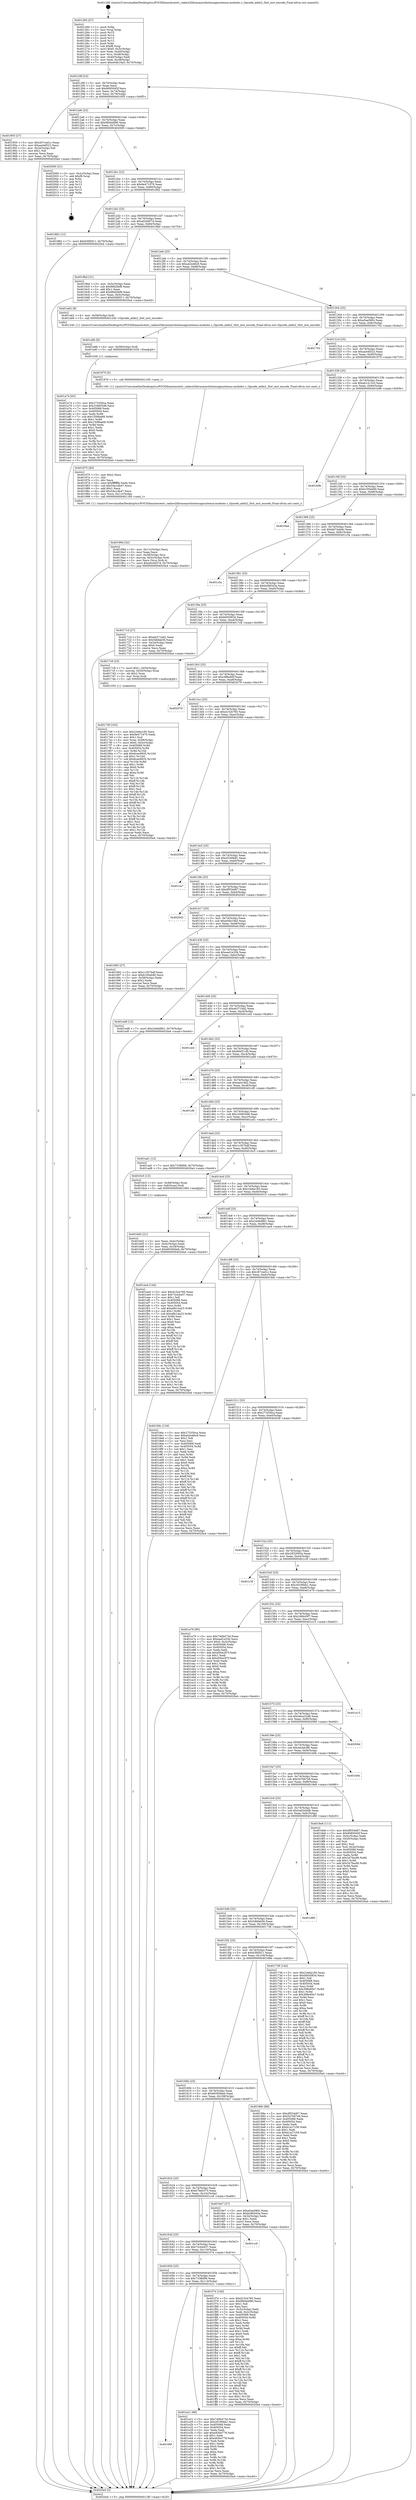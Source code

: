 digraph "0x401260" {
  label = "0x401260 (/mnt/c/Users/mathe/Desktop/tcc/POCII/binaries/extr_radare2librasmarchxtensagnuxtensa-modules.c_Opcode_addx2_Slot_inst_encode_Final-ollvm.out::main(0))"
  labelloc = "t"
  node[shape=record]

  Entry [label="",width=0.3,height=0.3,shape=circle,fillcolor=black,style=filled]
  "0x40128f" [label="{
     0x40128f [23]\l
     | [instrs]\l
     &nbsp;&nbsp;0x40128f \<+3\>: mov -0x70(%rbp),%eax\l
     &nbsp;&nbsp;0x401292 \<+2\>: mov %eax,%ecx\l
     &nbsp;&nbsp;0x401294 \<+6\>: sub $0x9085045f,%ecx\l
     &nbsp;&nbsp;0x40129a \<+3\>: mov %eax,-0x74(%rbp)\l
     &nbsp;&nbsp;0x40129d \<+3\>: mov %ecx,-0x78(%rbp)\l
     &nbsp;&nbsp;0x4012a0 \<+6\>: je 0000000000401955 \<main+0x6f5\>\l
  }"]
  "0x401955" [label="{
     0x401955 [27]\l
     | [instrs]\l
     &nbsp;&nbsp;0x401955 \<+5\>: mov $0x267ced1c,%eax\l
     &nbsp;&nbsp;0x40195a \<+5\>: mov $0xaa44f322,%ecx\l
     &nbsp;&nbsp;0x40195f \<+3\>: mov -0x2e(%rbp),%dl\l
     &nbsp;&nbsp;0x401962 \<+3\>: test $0x1,%dl\l
     &nbsp;&nbsp;0x401965 \<+3\>: cmovne %ecx,%eax\l
     &nbsp;&nbsp;0x401968 \<+3\>: mov %eax,-0x70(%rbp)\l
     &nbsp;&nbsp;0x40196b \<+5\>: jmp 00000000004020a4 \<main+0xe44\>\l
  }"]
  "0x4012a6" [label="{
     0x4012a6 [22]\l
     | [instrs]\l
     &nbsp;&nbsp;0x4012a6 \<+5\>: jmp 00000000004012ab \<main+0x4b\>\l
     &nbsp;&nbsp;0x4012ab \<+3\>: mov -0x74(%rbp),%eax\l
     &nbsp;&nbsp;0x4012ae \<+5\>: sub $0x99d4dd90,%eax\l
     &nbsp;&nbsp;0x4012b3 \<+3\>: mov %eax,-0x7c(%rbp)\l
     &nbsp;&nbsp;0x4012b6 \<+6\>: je 0000000000402000 \<main+0xda0\>\l
  }"]
  Exit [label="",width=0.3,height=0.3,shape=circle,fillcolor=black,style=filled,peripheries=2]
  "0x402000" [label="{
     0x402000 [21]\l
     | [instrs]\l
     &nbsp;&nbsp;0x402000 \<+3\>: mov -0x2c(%rbp),%eax\l
     &nbsp;&nbsp;0x402003 \<+7\>: add $0xf8,%rsp\l
     &nbsp;&nbsp;0x40200a \<+1\>: pop %rbx\l
     &nbsp;&nbsp;0x40200b \<+2\>: pop %r12\l
     &nbsp;&nbsp;0x40200d \<+2\>: pop %r13\l
     &nbsp;&nbsp;0x40200f \<+2\>: pop %r14\l
     &nbsp;&nbsp;0x402011 \<+2\>: pop %r15\l
     &nbsp;&nbsp;0x402013 \<+1\>: pop %rbp\l
     &nbsp;&nbsp;0x402014 \<+1\>: ret\l
  }"]
  "0x4012bc" [label="{
     0x4012bc [22]\l
     | [instrs]\l
     &nbsp;&nbsp;0x4012bc \<+5\>: jmp 00000000004012c1 \<main+0x61\>\l
     &nbsp;&nbsp;0x4012c1 \<+3\>: mov -0x74(%rbp),%eax\l
     &nbsp;&nbsp;0x4012c4 \<+5\>: sub $0x9e471970,%eax\l
     &nbsp;&nbsp;0x4012c9 \<+3\>: mov %eax,-0x80(%rbp)\l
     &nbsp;&nbsp;0x4012cc \<+6\>: je 0000000000401882 \<main+0x622\>\l
  }"]
  "0x40166f" [label="{
     0x40166f\l
  }", style=dashed]
  "0x401882" [label="{
     0x401882 [12]\l
     | [instrs]\l
     &nbsp;&nbsp;0x401882 \<+7\>: movl $0x63fd5f11,-0x70(%rbp)\l
     &nbsp;&nbsp;0x401889 \<+5\>: jmp 00000000004020a4 \<main+0xe44\>\l
  }"]
  "0x4012d2" [label="{
     0x4012d2 [25]\l
     | [instrs]\l
     &nbsp;&nbsp;0x4012d2 \<+5\>: jmp 00000000004012d7 \<main+0x77\>\l
     &nbsp;&nbsp;0x4012d7 \<+3\>: mov -0x74(%rbp),%eax\l
     &nbsp;&nbsp;0x4012da \<+5\>: sub $0xa0c0d57d,%eax\l
     &nbsp;&nbsp;0x4012df \<+6\>: mov %eax,-0x84(%rbp)\l
     &nbsp;&nbsp;0x4012e5 \<+6\>: je 00000000004019bd \<main+0x75d\>\l
  }"]
  "0x401e21" [label="{
     0x401e21 [88]\l
     | [instrs]\l
     &nbsp;&nbsp;0x401e21 \<+5\>: mov $0x740b473d,%eax\l
     &nbsp;&nbsp;0x401e26 \<+5\>: mov $0x29190bb1,%ecx\l
     &nbsp;&nbsp;0x401e2b \<+7\>: mov 0x405068,%edx\l
     &nbsp;&nbsp;0x401e32 \<+7\>: mov 0x405054,%esi\l
     &nbsp;&nbsp;0x401e39 \<+2\>: mov %edx,%edi\l
     &nbsp;&nbsp;0x401e3b \<+6\>: add $0xe83be778,%edi\l
     &nbsp;&nbsp;0x401e41 \<+3\>: sub $0x1,%edi\l
     &nbsp;&nbsp;0x401e44 \<+6\>: sub $0xe83be778,%edi\l
     &nbsp;&nbsp;0x401e4a \<+3\>: imul %edi,%edx\l
     &nbsp;&nbsp;0x401e4d \<+3\>: and $0x1,%edx\l
     &nbsp;&nbsp;0x401e50 \<+3\>: cmp $0x0,%edx\l
     &nbsp;&nbsp;0x401e53 \<+4\>: sete %r8b\l
     &nbsp;&nbsp;0x401e57 \<+3\>: cmp $0xa,%esi\l
     &nbsp;&nbsp;0x401e5a \<+4\>: setl %r9b\l
     &nbsp;&nbsp;0x401e5e \<+3\>: mov %r8b,%r10b\l
     &nbsp;&nbsp;0x401e61 \<+3\>: and %r9b,%r10b\l
     &nbsp;&nbsp;0x401e64 \<+3\>: xor %r9b,%r8b\l
     &nbsp;&nbsp;0x401e67 \<+3\>: or %r8b,%r10b\l
     &nbsp;&nbsp;0x401e6a \<+4\>: test $0x1,%r10b\l
     &nbsp;&nbsp;0x401e6e \<+3\>: cmovne %ecx,%eax\l
     &nbsp;&nbsp;0x401e71 \<+3\>: mov %eax,-0x70(%rbp)\l
     &nbsp;&nbsp;0x401e74 \<+5\>: jmp 00000000004020a4 \<main+0xe44\>\l
  }"]
  "0x4019bd" [label="{
     0x4019bd [31]\l
     | [instrs]\l
     &nbsp;&nbsp;0x4019bd \<+3\>: mov -0x5c(%rbp),%eax\l
     &nbsp;&nbsp;0x4019c0 \<+5\>: sub $0x88d2fef8,%eax\l
     &nbsp;&nbsp;0x4019c5 \<+3\>: add $0x1,%eax\l
     &nbsp;&nbsp;0x4019c8 \<+5\>: add $0x88d2fef8,%eax\l
     &nbsp;&nbsp;0x4019cd \<+3\>: mov %eax,-0x5c(%rbp)\l
     &nbsp;&nbsp;0x4019d0 \<+7\>: movl $0x63fd5f11,-0x70(%rbp)\l
     &nbsp;&nbsp;0x4019d7 \<+5\>: jmp 00000000004020a4 \<main+0xe44\>\l
  }"]
  "0x4012eb" [label="{
     0x4012eb [25]\l
     | [instrs]\l
     &nbsp;&nbsp;0x4012eb \<+5\>: jmp 00000000004012f0 \<main+0x90\>\l
     &nbsp;&nbsp;0x4012f0 \<+3\>: mov -0x74(%rbp),%eax\l
     &nbsp;&nbsp;0x4012f3 \<+5\>: sub $0xa42e46c8,%eax\l
     &nbsp;&nbsp;0x4012f8 \<+6\>: mov %eax,-0x88(%rbp)\l
     &nbsp;&nbsp;0x4012fe \<+6\>: je 0000000000401a62 \<main+0x802\>\l
  }"]
  "0x401656" [label="{
     0x401656 [25]\l
     | [instrs]\l
     &nbsp;&nbsp;0x401656 \<+5\>: jmp 000000000040165b \<main+0x3fb\>\l
     &nbsp;&nbsp;0x40165b \<+3\>: mov -0x74(%rbp),%eax\l
     &nbsp;&nbsp;0x40165e \<+5\>: sub $0x733fbf06,%eax\l
     &nbsp;&nbsp;0x401663 \<+6\>: mov %eax,-0x114(%rbp)\l
     &nbsp;&nbsp;0x401669 \<+6\>: je 0000000000401e21 \<main+0xbc1\>\l
  }"]
  "0x401a62" [label="{
     0x401a62 [9]\l
     | [instrs]\l
     &nbsp;&nbsp;0x401a62 \<+4\>: mov -0x58(%rbp),%rdi\l
     &nbsp;&nbsp;0x401a66 \<+5\>: call 0000000000401240 \<Opcode_addx2_Slot_inst_encode\>\l
     | [calls]\l
     &nbsp;&nbsp;0x401240 \{1\} (/mnt/c/Users/mathe/Desktop/tcc/POCII/binaries/extr_radare2librasmarchxtensagnuxtensa-modules.c_Opcode_addx2_Slot_inst_encode_Final-ollvm.out::Opcode_addx2_Slot_inst_encode)\l
  }"]
  "0x401304" [label="{
     0x401304 [25]\l
     | [instrs]\l
     &nbsp;&nbsp;0x401304 \<+5\>: jmp 0000000000401309 \<main+0xa9\>\l
     &nbsp;&nbsp;0x401309 \<+3\>: mov -0x74(%rbp),%eax\l
     &nbsp;&nbsp;0x40130c \<+5\>: sub $0xa5ae580c,%eax\l
     &nbsp;&nbsp;0x401311 \<+6\>: mov %eax,-0x8c(%rbp)\l
     &nbsp;&nbsp;0x401317 \<+6\>: je 0000000000401702 \<main+0x4a2\>\l
  }"]
  "0x401f74" [label="{
     0x401f74 [140]\l
     | [instrs]\l
     &nbsp;&nbsp;0x401f74 \<+5\>: mov $0xd15cb785,%eax\l
     &nbsp;&nbsp;0x401f79 \<+5\>: mov $0x99d4dd90,%ecx\l
     &nbsp;&nbsp;0x401f7e \<+2\>: mov $0x1,%dl\l
     &nbsp;&nbsp;0x401f80 \<+2\>: xor %esi,%esi\l
     &nbsp;&nbsp;0x401f82 \<+3\>: mov -0x3c(%rbp),%edi\l
     &nbsp;&nbsp;0x401f85 \<+3\>: mov %edi,-0x2c(%rbp)\l
     &nbsp;&nbsp;0x401f88 \<+7\>: mov 0x405068,%edi\l
     &nbsp;&nbsp;0x401f8f \<+8\>: mov 0x405054,%r8d\l
     &nbsp;&nbsp;0x401f97 \<+3\>: sub $0x1,%esi\l
     &nbsp;&nbsp;0x401f9a \<+3\>: mov %edi,%r9d\l
     &nbsp;&nbsp;0x401f9d \<+3\>: add %esi,%r9d\l
     &nbsp;&nbsp;0x401fa0 \<+4\>: imul %r9d,%edi\l
     &nbsp;&nbsp;0x401fa4 \<+3\>: and $0x1,%edi\l
     &nbsp;&nbsp;0x401fa7 \<+3\>: cmp $0x0,%edi\l
     &nbsp;&nbsp;0x401faa \<+4\>: sete %r10b\l
     &nbsp;&nbsp;0x401fae \<+4\>: cmp $0xa,%r8d\l
     &nbsp;&nbsp;0x401fb2 \<+4\>: setl %r11b\l
     &nbsp;&nbsp;0x401fb6 \<+3\>: mov %r10b,%bl\l
     &nbsp;&nbsp;0x401fb9 \<+3\>: xor $0xff,%bl\l
     &nbsp;&nbsp;0x401fbc \<+3\>: mov %r11b,%r14b\l
     &nbsp;&nbsp;0x401fbf \<+4\>: xor $0xff,%r14b\l
     &nbsp;&nbsp;0x401fc3 \<+3\>: xor $0x1,%dl\l
     &nbsp;&nbsp;0x401fc6 \<+3\>: mov %bl,%r15b\l
     &nbsp;&nbsp;0x401fc9 \<+4\>: and $0xff,%r15b\l
     &nbsp;&nbsp;0x401fcd \<+3\>: and %dl,%r10b\l
     &nbsp;&nbsp;0x401fd0 \<+3\>: mov %r14b,%r12b\l
     &nbsp;&nbsp;0x401fd3 \<+4\>: and $0xff,%r12b\l
     &nbsp;&nbsp;0x401fd7 \<+3\>: and %dl,%r11b\l
     &nbsp;&nbsp;0x401fda \<+3\>: or %r10b,%r15b\l
     &nbsp;&nbsp;0x401fdd \<+3\>: or %r11b,%r12b\l
     &nbsp;&nbsp;0x401fe0 \<+3\>: xor %r12b,%r15b\l
     &nbsp;&nbsp;0x401fe3 \<+3\>: or %r14b,%bl\l
     &nbsp;&nbsp;0x401fe6 \<+3\>: xor $0xff,%bl\l
     &nbsp;&nbsp;0x401fe9 \<+3\>: or $0x1,%dl\l
     &nbsp;&nbsp;0x401fec \<+2\>: and %dl,%bl\l
     &nbsp;&nbsp;0x401fee \<+3\>: or %bl,%r15b\l
     &nbsp;&nbsp;0x401ff1 \<+4\>: test $0x1,%r15b\l
     &nbsp;&nbsp;0x401ff5 \<+3\>: cmovne %ecx,%eax\l
     &nbsp;&nbsp;0x401ff8 \<+3\>: mov %eax,-0x70(%rbp)\l
     &nbsp;&nbsp;0x401ffb \<+5\>: jmp 00000000004020a4 \<main+0xe44\>\l
  }"]
  "0x401702" [label="{
     0x401702\l
  }", style=dashed]
  "0x40131d" [label="{
     0x40131d [25]\l
     | [instrs]\l
     &nbsp;&nbsp;0x40131d \<+5\>: jmp 0000000000401322 \<main+0xc2\>\l
     &nbsp;&nbsp;0x401322 \<+3\>: mov -0x74(%rbp),%eax\l
     &nbsp;&nbsp;0x401325 \<+5\>: sub $0xaa44f322,%eax\l
     &nbsp;&nbsp;0x40132a \<+6\>: mov %eax,-0x90(%rbp)\l
     &nbsp;&nbsp;0x401330 \<+6\>: je 0000000000401970 \<main+0x710\>\l
  }"]
  "0x40163d" [label="{
     0x40163d [25]\l
     | [instrs]\l
     &nbsp;&nbsp;0x40163d \<+5\>: jmp 0000000000401642 \<main+0x3e2\>\l
     &nbsp;&nbsp;0x401642 \<+3\>: mov -0x74(%rbp),%eax\l
     &nbsp;&nbsp;0x401645 \<+5\>: sub $0x72cb4437,%eax\l
     &nbsp;&nbsp;0x40164a \<+6\>: mov %eax,-0x110(%rbp)\l
     &nbsp;&nbsp;0x401650 \<+6\>: je 0000000000401f74 \<main+0xd14\>\l
  }"]
  "0x401970" [label="{
     0x401970 [5]\l
     | [instrs]\l
     &nbsp;&nbsp;0x401970 \<+5\>: call 0000000000401160 \<next_i\>\l
     | [calls]\l
     &nbsp;&nbsp;0x401160 \{1\} (/mnt/c/Users/mathe/Desktop/tcc/POCII/binaries/extr_radare2librasmarchxtensagnuxtensa-modules.c_Opcode_addx2_Slot_inst_encode_Final-ollvm.out::next_i)\l
  }"]
  "0x401336" [label="{
     0x401336 [25]\l
     | [instrs]\l
     &nbsp;&nbsp;0x401336 \<+5\>: jmp 000000000040133b \<main+0xdb\>\l
     &nbsp;&nbsp;0x40133b \<+3\>: mov -0x74(%rbp),%eax\l
     &nbsp;&nbsp;0x40133e \<+5\>: sub $0xab1413c0,%eax\l
     &nbsp;&nbsp;0x401343 \<+6\>: mov %eax,-0x94(%rbp)\l
     &nbsp;&nbsp;0x401349 \<+6\>: je 0000000000401b9b \<main+0x93b\>\l
  }"]
  "0x401cc6" [label="{
     0x401cc6\l
  }", style=dashed]
  "0x401b9b" [label="{
     0x401b9b\l
  }", style=dashed]
  "0x40134f" [label="{
     0x40134f [25]\l
     | [instrs]\l
     &nbsp;&nbsp;0x40134f \<+5\>: jmp 0000000000401354 \<main+0xf4\>\l
     &nbsp;&nbsp;0x401354 \<+3\>: mov -0x74(%rbp),%eax\l
     &nbsp;&nbsp;0x401357 \<+5\>: sub $0xb195eb90,%eax\l
     &nbsp;&nbsp;0x40135c \<+6\>: mov %eax,-0x98(%rbp)\l
     &nbsp;&nbsp;0x401362 \<+6\>: je 00000000004016ad \<main+0x44d\>\l
  }"]
  "0x401a74" [label="{
     0x401a74 [93]\l
     | [instrs]\l
     &nbsp;&nbsp;0x401a74 \<+5\>: mov $0x273350ca,%eax\l
     &nbsp;&nbsp;0x401a79 \<+5\>: mov $0x104835d6,%ecx\l
     &nbsp;&nbsp;0x401a7e \<+7\>: mov 0x405068,%edx\l
     &nbsp;&nbsp;0x401a85 \<+7\>: mov 0x405054,%esi\l
     &nbsp;&nbsp;0x401a8c \<+3\>: mov %edx,%r8d\l
     &nbsp;&nbsp;0x401a8f \<+7\>: sub $0x1508ba68,%r8d\l
     &nbsp;&nbsp;0x401a96 \<+4\>: sub $0x1,%r8d\l
     &nbsp;&nbsp;0x401a9a \<+7\>: add $0x1508ba68,%r8d\l
     &nbsp;&nbsp;0x401aa1 \<+4\>: imul %r8d,%edx\l
     &nbsp;&nbsp;0x401aa5 \<+3\>: and $0x1,%edx\l
     &nbsp;&nbsp;0x401aa8 \<+3\>: cmp $0x0,%edx\l
     &nbsp;&nbsp;0x401aab \<+4\>: sete %r9b\l
     &nbsp;&nbsp;0x401aaf \<+3\>: cmp $0xa,%esi\l
     &nbsp;&nbsp;0x401ab2 \<+4\>: setl %r10b\l
     &nbsp;&nbsp;0x401ab6 \<+3\>: mov %r9b,%r11b\l
     &nbsp;&nbsp;0x401ab9 \<+3\>: and %r10b,%r11b\l
     &nbsp;&nbsp;0x401abc \<+3\>: xor %r10b,%r9b\l
     &nbsp;&nbsp;0x401abf \<+3\>: or %r9b,%r11b\l
     &nbsp;&nbsp;0x401ac2 \<+4\>: test $0x1,%r11b\l
     &nbsp;&nbsp;0x401ac6 \<+3\>: cmovne %ecx,%eax\l
     &nbsp;&nbsp;0x401ac9 \<+3\>: mov %eax,-0x70(%rbp)\l
     &nbsp;&nbsp;0x401acc \<+5\>: jmp 00000000004020a4 \<main+0xe44\>\l
  }"]
  "0x4016ad" [label="{
     0x4016ad\l
  }", style=dashed]
  "0x401368" [label="{
     0x401368 [25]\l
     | [instrs]\l
     &nbsp;&nbsp;0x401368 \<+5\>: jmp 000000000040136d \<main+0x10d\>\l
     &nbsp;&nbsp;0x40136d \<+3\>: mov -0x74(%rbp),%eax\l
     &nbsp;&nbsp;0x401370 \<+5\>: sub $0xbb74ab8c,%eax\l
     &nbsp;&nbsp;0x401375 \<+6\>: mov %eax,-0x9c(%rbp)\l
     &nbsp;&nbsp;0x40137b \<+6\>: je 0000000000401c5a \<main+0x9fa\>\l
  }"]
  "0x401a6b" [label="{
     0x401a6b [9]\l
     | [instrs]\l
     &nbsp;&nbsp;0x401a6b \<+4\>: mov -0x58(%rbp),%rdi\l
     &nbsp;&nbsp;0x401a6f \<+5\>: call 0000000000401030 \<free@plt\>\l
     | [calls]\l
     &nbsp;&nbsp;0x401030 \{1\} (unknown)\l
  }"]
  "0x401c5a" [label="{
     0x401c5a\l
  }", style=dashed]
  "0x401381" [label="{
     0x401381 [25]\l
     | [instrs]\l
     &nbsp;&nbsp;0x401381 \<+5\>: jmp 0000000000401386 \<main+0x126\>\l
     &nbsp;&nbsp;0x401386 \<+3\>: mov -0x74(%rbp),%eax\l
     &nbsp;&nbsp;0x401389 \<+5\>: sub $0xbc883d3a,%eax\l
     &nbsp;&nbsp;0x40138e \<+6\>: mov %eax,-0xa0(%rbp)\l
     &nbsp;&nbsp;0x401394 \<+6\>: je 000000000040171d \<main+0x4bd\>\l
  }"]
  "0x40199d" [label="{
     0x40199d [32]\l
     | [instrs]\l
     &nbsp;&nbsp;0x40199d \<+6\>: mov -0x11c(%rbp),%ecx\l
     &nbsp;&nbsp;0x4019a3 \<+3\>: imul %eax,%ecx\l
     &nbsp;&nbsp;0x4019a6 \<+4\>: mov -0x58(%rbp),%rsi\l
     &nbsp;&nbsp;0x4019aa \<+4\>: movslq -0x5c(%rbp),%rdi\l
     &nbsp;&nbsp;0x4019ae \<+3\>: mov %ecx,(%rsi,%rdi,4)\l
     &nbsp;&nbsp;0x4019b1 \<+7\>: movl $0xa0c0d57d,-0x70(%rbp)\l
     &nbsp;&nbsp;0x4019b8 \<+5\>: jmp 00000000004020a4 \<main+0xe44\>\l
  }"]
  "0x40171d" [label="{
     0x40171d [27]\l
     | [instrs]\l
     &nbsp;&nbsp;0x40171d \<+5\>: mov $0xeb371bd2,%eax\l
     &nbsp;&nbsp;0x401722 \<+5\>: mov $0x5dbfab56,%ecx\l
     &nbsp;&nbsp;0x401727 \<+3\>: mov -0x34(%rbp),%edx\l
     &nbsp;&nbsp;0x40172a \<+3\>: cmp $0x0,%edx\l
     &nbsp;&nbsp;0x40172d \<+3\>: cmove %ecx,%eax\l
     &nbsp;&nbsp;0x401730 \<+3\>: mov %eax,-0x70(%rbp)\l
     &nbsp;&nbsp;0x401733 \<+5\>: jmp 00000000004020a4 \<main+0xe44\>\l
  }"]
  "0x40139a" [label="{
     0x40139a [25]\l
     | [instrs]\l
     &nbsp;&nbsp;0x40139a \<+5\>: jmp 000000000040139f \<main+0x13f\>\l
     &nbsp;&nbsp;0x40139f \<+3\>: mov -0x74(%rbp),%eax\l
     &nbsp;&nbsp;0x4013a2 \<+5\>: sub $0xbf450834,%eax\l
     &nbsp;&nbsp;0x4013a7 \<+6\>: mov %eax,-0xa4(%rbp)\l
     &nbsp;&nbsp;0x4013ad \<+6\>: je 00000000004017c8 \<main+0x568\>\l
  }"]
  "0x401975" [label="{
     0x401975 [40]\l
     | [instrs]\l
     &nbsp;&nbsp;0x401975 \<+5\>: mov $0x2,%ecx\l
     &nbsp;&nbsp;0x40197a \<+1\>: cltd\l
     &nbsp;&nbsp;0x40197b \<+2\>: idiv %ecx\l
     &nbsp;&nbsp;0x40197d \<+6\>: imul $0xfffffffe,%edx,%ecx\l
     &nbsp;&nbsp;0x401983 \<+6\>: sub $0x54a1db47,%ecx\l
     &nbsp;&nbsp;0x401989 \<+3\>: add $0x1,%ecx\l
     &nbsp;&nbsp;0x40198c \<+6\>: add $0x54a1db47,%ecx\l
     &nbsp;&nbsp;0x401992 \<+6\>: mov %ecx,-0x11c(%rbp)\l
     &nbsp;&nbsp;0x401998 \<+5\>: call 0000000000401160 \<next_i\>\l
     | [calls]\l
     &nbsp;&nbsp;0x401160 \{1\} (/mnt/c/Users/mathe/Desktop/tcc/POCII/binaries/extr_radare2librasmarchxtensagnuxtensa-modules.c_Opcode_addx2_Slot_inst_encode_Final-ollvm.out::next_i)\l
  }"]
  "0x4017c8" [label="{
     0x4017c8 [23]\l
     | [instrs]\l
     &nbsp;&nbsp;0x4017c8 \<+7\>: movl $0x1,-0x50(%rbp)\l
     &nbsp;&nbsp;0x4017cf \<+4\>: movslq -0x50(%rbp),%rax\l
     &nbsp;&nbsp;0x4017d3 \<+4\>: shl $0x2,%rax\l
     &nbsp;&nbsp;0x4017d7 \<+3\>: mov %rax,%rdi\l
     &nbsp;&nbsp;0x4017da \<+5\>: call 0000000000401050 \<malloc@plt\>\l
     | [calls]\l
     &nbsp;&nbsp;0x401050 \{1\} (unknown)\l
  }"]
  "0x4013b3" [label="{
     0x4013b3 [25]\l
     | [instrs]\l
     &nbsp;&nbsp;0x4013b3 \<+5\>: jmp 00000000004013b8 \<main+0x158\>\l
     &nbsp;&nbsp;0x4013b8 \<+3\>: mov -0x74(%rbp),%eax\l
     &nbsp;&nbsp;0x4013bb \<+5\>: sub $0xc8fbe60f,%eax\l
     &nbsp;&nbsp;0x4013c0 \<+6\>: mov %eax,-0xa8(%rbp)\l
     &nbsp;&nbsp;0x4013c6 \<+6\>: je 0000000000402079 \<main+0xe19\>\l
  }"]
  "0x4017df" [label="{
     0x4017df [163]\l
     | [instrs]\l
     &nbsp;&nbsp;0x4017df \<+5\>: mov $0x23e6a185,%ecx\l
     &nbsp;&nbsp;0x4017e4 \<+5\>: mov $0x9e471970,%edx\l
     &nbsp;&nbsp;0x4017e9 \<+3\>: mov $0x1,%sil\l
     &nbsp;&nbsp;0x4017ec \<+4\>: mov %rax,-0x58(%rbp)\l
     &nbsp;&nbsp;0x4017f0 \<+7\>: movl $0x0,-0x5c(%rbp)\l
     &nbsp;&nbsp;0x4017f7 \<+8\>: mov 0x405068,%r8d\l
     &nbsp;&nbsp;0x4017ff \<+8\>: mov 0x405054,%r9d\l
     &nbsp;&nbsp;0x401807 \<+3\>: mov %r8d,%r10d\l
     &nbsp;&nbsp;0x40180a \<+7\>: add $0x6cee9935,%r10d\l
     &nbsp;&nbsp;0x401811 \<+4\>: sub $0x1,%r10d\l
     &nbsp;&nbsp;0x401815 \<+7\>: sub $0x6cee9935,%r10d\l
     &nbsp;&nbsp;0x40181c \<+4\>: imul %r10d,%r8d\l
     &nbsp;&nbsp;0x401820 \<+4\>: and $0x1,%r8d\l
     &nbsp;&nbsp;0x401824 \<+4\>: cmp $0x0,%r8d\l
     &nbsp;&nbsp;0x401828 \<+4\>: sete %r11b\l
     &nbsp;&nbsp;0x40182c \<+4\>: cmp $0xa,%r9d\l
     &nbsp;&nbsp;0x401830 \<+3\>: setl %bl\l
     &nbsp;&nbsp;0x401833 \<+3\>: mov %r11b,%r14b\l
     &nbsp;&nbsp;0x401836 \<+4\>: xor $0xff,%r14b\l
     &nbsp;&nbsp;0x40183a \<+3\>: mov %bl,%r15b\l
     &nbsp;&nbsp;0x40183d \<+4\>: xor $0xff,%r15b\l
     &nbsp;&nbsp;0x401841 \<+4\>: xor $0x1,%sil\l
     &nbsp;&nbsp;0x401845 \<+3\>: mov %r14b,%r12b\l
     &nbsp;&nbsp;0x401848 \<+4\>: and $0xff,%r12b\l
     &nbsp;&nbsp;0x40184c \<+3\>: and %sil,%r11b\l
     &nbsp;&nbsp;0x40184f \<+3\>: mov %r15b,%r13b\l
     &nbsp;&nbsp;0x401852 \<+4\>: and $0xff,%r13b\l
     &nbsp;&nbsp;0x401856 \<+3\>: and %sil,%bl\l
     &nbsp;&nbsp;0x401859 \<+3\>: or %r11b,%r12b\l
     &nbsp;&nbsp;0x40185c \<+3\>: or %bl,%r13b\l
     &nbsp;&nbsp;0x40185f \<+3\>: xor %r13b,%r12b\l
     &nbsp;&nbsp;0x401862 \<+3\>: or %r15b,%r14b\l
     &nbsp;&nbsp;0x401865 \<+4\>: xor $0xff,%r14b\l
     &nbsp;&nbsp;0x401869 \<+4\>: or $0x1,%sil\l
     &nbsp;&nbsp;0x40186d \<+3\>: and %sil,%r14b\l
     &nbsp;&nbsp;0x401870 \<+3\>: or %r14b,%r12b\l
     &nbsp;&nbsp;0x401873 \<+4\>: test $0x1,%r12b\l
     &nbsp;&nbsp;0x401877 \<+3\>: cmovne %edx,%ecx\l
     &nbsp;&nbsp;0x40187a \<+3\>: mov %ecx,-0x70(%rbp)\l
     &nbsp;&nbsp;0x40187d \<+5\>: jmp 00000000004020a4 \<main+0xe44\>\l
  }"]
  "0x402079" [label="{
     0x402079\l
  }", style=dashed]
  "0x4013cc" [label="{
     0x4013cc [25]\l
     | [instrs]\l
     &nbsp;&nbsp;0x4013cc \<+5\>: jmp 00000000004013d1 \<main+0x171\>\l
     &nbsp;&nbsp;0x4013d1 \<+3\>: mov -0x74(%rbp),%eax\l
     &nbsp;&nbsp;0x4013d4 \<+5\>: sub $0xd15cb785,%eax\l
     &nbsp;&nbsp;0x4013d9 \<+6\>: mov %eax,-0xac(%rbp)\l
     &nbsp;&nbsp;0x4013df \<+6\>: je 000000000040209d \<main+0xe3d\>\l
  }"]
  "0x401624" [label="{
     0x401624 [25]\l
     | [instrs]\l
     &nbsp;&nbsp;0x401624 \<+5\>: jmp 0000000000401629 \<main+0x3c9\>\l
     &nbsp;&nbsp;0x401629 \<+3\>: mov -0x74(%rbp),%eax\l
     &nbsp;&nbsp;0x40162c \<+5\>: sub $0x67be0375,%eax\l
     &nbsp;&nbsp;0x401631 \<+6\>: mov %eax,-0x10c(%rbp)\l
     &nbsp;&nbsp;0x401637 \<+6\>: je 0000000000401cc6 \<main+0xa66\>\l
  }"]
  "0x40209d" [label="{
     0x40209d\l
  }", style=dashed]
  "0x4013e5" [label="{
     0x4013e5 [25]\l
     | [instrs]\l
     &nbsp;&nbsp;0x4013e5 \<+5\>: jmp 00000000004013ea \<main+0x18a\>\l
     &nbsp;&nbsp;0x4013ea \<+3\>: mov -0x74(%rbp),%eax\l
     &nbsp;&nbsp;0x4013ed \<+5\>: sub $0xd3268df1,%eax\l
     &nbsp;&nbsp;0x4013f2 \<+6\>: mov %eax,-0xb0(%rbp)\l
     &nbsp;&nbsp;0x4013f8 \<+6\>: je 0000000000401ca7 \<main+0xa47\>\l
  }"]
  "0x4016e7" [label="{
     0x4016e7 [27]\l
     | [instrs]\l
     &nbsp;&nbsp;0x4016e7 \<+5\>: mov $0xa5ae580c,%eax\l
     &nbsp;&nbsp;0x4016ec \<+5\>: mov $0xbc883d3a,%ecx\l
     &nbsp;&nbsp;0x4016f1 \<+3\>: mov -0x34(%rbp),%edx\l
     &nbsp;&nbsp;0x4016f4 \<+3\>: cmp $0x1,%edx\l
     &nbsp;&nbsp;0x4016f7 \<+3\>: cmovl %ecx,%eax\l
     &nbsp;&nbsp;0x4016fa \<+3\>: mov %eax,-0x70(%rbp)\l
     &nbsp;&nbsp;0x4016fd \<+5\>: jmp 00000000004020a4 \<main+0xe44\>\l
  }"]
  "0x401ca7" [label="{
     0x401ca7\l
  }", style=dashed]
  "0x4013fe" [label="{
     0x4013fe [25]\l
     | [instrs]\l
     &nbsp;&nbsp;0x4013fe \<+5\>: jmp 0000000000401403 \<main+0x1a3\>\l
     &nbsp;&nbsp;0x401403 \<+3\>: mov -0x74(%rbp),%eax\l
     &nbsp;&nbsp;0x401406 \<+5\>: sub $0xdf554d67,%eax\l
     &nbsp;&nbsp;0x40140b \<+6\>: mov %eax,-0xb4(%rbp)\l
     &nbsp;&nbsp;0x401411 \<+6\>: je 0000000000402043 \<main+0xde3\>\l
  }"]
  "0x40160b" [label="{
     0x40160b [25]\l
     | [instrs]\l
     &nbsp;&nbsp;0x40160b \<+5\>: jmp 0000000000401610 \<main+0x3b0\>\l
     &nbsp;&nbsp;0x401610 \<+3\>: mov -0x74(%rbp),%eax\l
     &nbsp;&nbsp;0x401613 \<+5\>: sub $0x66394beb,%eax\l
     &nbsp;&nbsp;0x401618 \<+6\>: mov %eax,-0x108(%rbp)\l
     &nbsp;&nbsp;0x40161e \<+6\>: je 00000000004016e7 \<main+0x487\>\l
  }"]
  "0x402043" [label="{
     0x402043\l
  }", style=dashed]
  "0x401417" [label="{
     0x401417 [25]\l
     | [instrs]\l
     &nbsp;&nbsp;0x401417 \<+5\>: jmp 000000000040141c \<main+0x1bc\>\l
     &nbsp;&nbsp;0x40141c \<+3\>: mov -0x74(%rbp),%eax\l
     &nbsp;&nbsp;0x40141f \<+5\>: sub $0xe04b19a5,%eax\l
     &nbsp;&nbsp;0x401424 \<+6\>: mov %eax,-0xb8(%rbp)\l
     &nbsp;&nbsp;0x40142a \<+6\>: je 0000000000401692 \<main+0x432\>\l
  }"]
  "0x40188e" [label="{
     0x40188e [88]\l
     | [instrs]\l
     &nbsp;&nbsp;0x40188e \<+5\>: mov $0xdf554d67,%eax\l
     &nbsp;&nbsp;0x401893 \<+5\>: mov $0x547667e8,%ecx\l
     &nbsp;&nbsp;0x401898 \<+7\>: mov 0x405068,%edx\l
     &nbsp;&nbsp;0x40189f \<+7\>: mov 0x405054,%esi\l
     &nbsp;&nbsp;0x4018a6 \<+2\>: mov %edx,%edi\l
     &nbsp;&nbsp;0x4018a8 \<+6\>: add $0xb1a27c56,%edi\l
     &nbsp;&nbsp;0x4018ae \<+3\>: sub $0x1,%edi\l
     &nbsp;&nbsp;0x4018b1 \<+6\>: sub $0xb1a27c56,%edi\l
     &nbsp;&nbsp;0x4018b7 \<+3\>: imul %edi,%edx\l
     &nbsp;&nbsp;0x4018ba \<+3\>: and $0x1,%edx\l
     &nbsp;&nbsp;0x4018bd \<+3\>: cmp $0x0,%edx\l
     &nbsp;&nbsp;0x4018c0 \<+4\>: sete %r8b\l
     &nbsp;&nbsp;0x4018c4 \<+3\>: cmp $0xa,%esi\l
     &nbsp;&nbsp;0x4018c7 \<+4\>: setl %r9b\l
     &nbsp;&nbsp;0x4018cb \<+3\>: mov %r8b,%r10b\l
     &nbsp;&nbsp;0x4018ce \<+3\>: and %r9b,%r10b\l
     &nbsp;&nbsp;0x4018d1 \<+3\>: xor %r9b,%r8b\l
     &nbsp;&nbsp;0x4018d4 \<+3\>: or %r8b,%r10b\l
     &nbsp;&nbsp;0x4018d7 \<+4\>: test $0x1,%r10b\l
     &nbsp;&nbsp;0x4018db \<+3\>: cmovne %ecx,%eax\l
     &nbsp;&nbsp;0x4018de \<+3\>: mov %eax,-0x70(%rbp)\l
     &nbsp;&nbsp;0x4018e1 \<+5\>: jmp 00000000004020a4 \<main+0xe44\>\l
  }"]
  "0x401692" [label="{
     0x401692 [27]\l
     | [instrs]\l
     &nbsp;&nbsp;0x401692 \<+5\>: mov $0x1c307bdf,%eax\l
     &nbsp;&nbsp;0x401697 \<+5\>: mov $0xb195eb90,%ecx\l
     &nbsp;&nbsp;0x40169c \<+3\>: mov -0x38(%rbp),%edx\l
     &nbsp;&nbsp;0x40169f \<+3\>: cmp $0x2,%edx\l
     &nbsp;&nbsp;0x4016a2 \<+3\>: cmovne %ecx,%eax\l
     &nbsp;&nbsp;0x4016a5 \<+3\>: mov %eax,-0x70(%rbp)\l
     &nbsp;&nbsp;0x4016a8 \<+5\>: jmp 00000000004020a4 \<main+0xe44\>\l
  }"]
  "0x401430" [label="{
     0x401430 [25]\l
     | [instrs]\l
     &nbsp;&nbsp;0x401430 \<+5\>: jmp 0000000000401435 \<main+0x1d5\>\l
     &nbsp;&nbsp;0x401435 \<+3\>: mov -0x74(%rbp),%eax\l
     &nbsp;&nbsp;0x401438 \<+5\>: sub $0xead1e32b,%eax\l
     &nbsp;&nbsp;0x40143d \<+6\>: mov %eax,-0xbc(%rbp)\l
     &nbsp;&nbsp;0x401443 \<+6\>: je 0000000000401ed8 \<main+0xc78\>\l
  }"]
  "0x4020a4" [label="{
     0x4020a4 [5]\l
     | [instrs]\l
     &nbsp;&nbsp;0x4020a4 \<+5\>: jmp 000000000040128f \<main+0x2f\>\l
  }"]
  "0x401260" [label="{
     0x401260 [47]\l
     | [instrs]\l
     &nbsp;&nbsp;0x401260 \<+1\>: push %rbp\l
     &nbsp;&nbsp;0x401261 \<+3\>: mov %rsp,%rbp\l
     &nbsp;&nbsp;0x401264 \<+2\>: push %r15\l
     &nbsp;&nbsp;0x401266 \<+2\>: push %r14\l
     &nbsp;&nbsp;0x401268 \<+2\>: push %r13\l
     &nbsp;&nbsp;0x40126a \<+2\>: push %r12\l
     &nbsp;&nbsp;0x40126c \<+1\>: push %rbx\l
     &nbsp;&nbsp;0x40126d \<+7\>: sub $0xf8,%rsp\l
     &nbsp;&nbsp;0x401274 \<+7\>: movl $0x0,-0x3c(%rbp)\l
     &nbsp;&nbsp;0x40127b \<+3\>: mov %edi,-0x40(%rbp)\l
     &nbsp;&nbsp;0x40127e \<+4\>: mov %rsi,-0x48(%rbp)\l
     &nbsp;&nbsp;0x401282 \<+3\>: mov -0x40(%rbp),%edi\l
     &nbsp;&nbsp;0x401285 \<+3\>: mov %edi,-0x38(%rbp)\l
     &nbsp;&nbsp;0x401288 \<+7\>: movl $0xe04b19a5,-0x70(%rbp)\l
  }"]
  "0x4015f2" [label="{
     0x4015f2 [25]\l
     | [instrs]\l
     &nbsp;&nbsp;0x4015f2 \<+5\>: jmp 00000000004015f7 \<main+0x397\>\l
     &nbsp;&nbsp;0x4015f7 \<+3\>: mov -0x74(%rbp),%eax\l
     &nbsp;&nbsp;0x4015fa \<+5\>: sub $0x63fd5f11,%eax\l
     &nbsp;&nbsp;0x4015ff \<+6\>: mov %eax,-0x104(%rbp)\l
     &nbsp;&nbsp;0x401605 \<+6\>: je 000000000040188e \<main+0x62e\>\l
  }"]
  "0x401ed8" [label="{
     0x401ed8 [12]\l
     | [instrs]\l
     &nbsp;&nbsp;0x401ed8 \<+7\>: movl $0x2446d961,-0x70(%rbp)\l
     &nbsp;&nbsp;0x401edf \<+5\>: jmp 00000000004020a4 \<main+0xe44\>\l
  }"]
  "0x401449" [label="{
     0x401449 [25]\l
     | [instrs]\l
     &nbsp;&nbsp;0x401449 \<+5\>: jmp 000000000040144e \<main+0x1ee\>\l
     &nbsp;&nbsp;0x40144e \<+3\>: mov -0x74(%rbp),%eax\l
     &nbsp;&nbsp;0x401451 \<+5\>: sub $0xeb371bd2,%eax\l
     &nbsp;&nbsp;0x401456 \<+6\>: mov %eax,-0xc0(%rbp)\l
     &nbsp;&nbsp;0x40145c \<+6\>: je 0000000000401ce4 \<main+0xa84\>\l
  }"]
  "0x401738" [label="{
     0x401738 [144]\l
     | [instrs]\l
     &nbsp;&nbsp;0x401738 \<+5\>: mov $0x23e6a185,%eax\l
     &nbsp;&nbsp;0x40173d \<+5\>: mov $0xbf450834,%ecx\l
     &nbsp;&nbsp;0x401742 \<+2\>: mov $0x1,%dl\l
     &nbsp;&nbsp;0x401744 \<+7\>: mov 0x405068,%esi\l
     &nbsp;&nbsp;0x40174b \<+7\>: mov 0x405054,%edi\l
     &nbsp;&nbsp;0x401752 \<+3\>: mov %esi,%r8d\l
     &nbsp;&nbsp;0x401755 \<+7\>: add $0x398e95e7,%r8d\l
     &nbsp;&nbsp;0x40175c \<+4\>: sub $0x1,%r8d\l
     &nbsp;&nbsp;0x401760 \<+7\>: sub $0x398e95e7,%r8d\l
     &nbsp;&nbsp;0x401767 \<+4\>: imul %r8d,%esi\l
     &nbsp;&nbsp;0x40176b \<+3\>: and $0x1,%esi\l
     &nbsp;&nbsp;0x40176e \<+3\>: cmp $0x0,%esi\l
     &nbsp;&nbsp;0x401771 \<+4\>: sete %r9b\l
     &nbsp;&nbsp;0x401775 \<+3\>: cmp $0xa,%edi\l
     &nbsp;&nbsp;0x401778 \<+4\>: setl %r10b\l
     &nbsp;&nbsp;0x40177c \<+3\>: mov %r9b,%r11b\l
     &nbsp;&nbsp;0x40177f \<+4\>: xor $0xff,%r11b\l
     &nbsp;&nbsp;0x401783 \<+3\>: mov %r10b,%bl\l
     &nbsp;&nbsp;0x401786 \<+3\>: xor $0xff,%bl\l
     &nbsp;&nbsp;0x401789 \<+3\>: xor $0x1,%dl\l
     &nbsp;&nbsp;0x40178c \<+3\>: mov %r11b,%r14b\l
     &nbsp;&nbsp;0x40178f \<+4\>: and $0xff,%r14b\l
     &nbsp;&nbsp;0x401793 \<+3\>: and %dl,%r9b\l
     &nbsp;&nbsp;0x401796 \<+3\>: mov %bl,%r15b\l
     &nbsp;&nbsp;0x401799 \<+4\>: and $0xff,%r15b\l
     &nbsp;&nbsp;0x40179d \<+3\>: and %dl,%r10b\l
     &nbsp;&nbsp;0x4017a0 \<+3\>: or %r9b,%r14b\l
     &nbsp;&nbsp;0x4017a3 \<+3\>: or %r10b,%r15b\l
     &nbsp;&nbsp;0x4017a6 \<+3\>: xor %r15b,%r14b\l
     &nbsp;&nbsp;0x4017a9 \<+3\>: or %bl,%r11b\l
     &nbsp;&nbsp;0x4017ac \<+4\>: xor $0xff,%r11b\l
     &nbsp;&nbsp;0x4017b0 \<+3\>: or $0x1,%dl\l
     &nbsp;&nbsp;0x4017b3 \<+3\>: and %dl,%r11b\l
     &nbsp;&nbsp;0x4017b6 \<+3\>: or %r11b,%r14b\l
     &nbsp;&nbsp;0x4017b9 \<+4\>: test $0x1,%r14b\l
     &nbsp;&nbsp;0x4017bd \<+3\>: cmovne %ecx,%eax\l
     &nbsp;&nbsp;0x4017c0 \<+3\>: mov %eax,-0x70(%rbp)\l
     &nbsp;&nbsp;0x4017c3 \<+5\>: jmp 00000000004020a4 \<main+0xe44\>\l
  }"]
  "0x401ce4" [label="{
     0x401ce4\l
  }", style=dashed]
  "0x401462" [label="{
     0x401462 [25]\l
     | [instrs]\l
     &nbsp;&nbsp;0x401462 \<+5\>: jmp 0000000000401467 \<main+0x207\>\l
     &nbsp;&nbsp;0x401467 \<+3\>: mov -0x74(%rbp),%eax\l
     &nbsp;&nbsp;0x40146a \<+5\>: sub $0xf0ef21d9,%eax\l
     &nbsp;&nbsp;0x40146f \<+6\>: mov %eax,-0xc4(%rbp)\l
     &nbsp;&nbsp;0x401475 \<+6\>: je 0000000000401add \<main+0x87d\>\l
  }"]
  "0x4015d9" [label="{
     0x4015d9 [25]\l
     | [instrs]\l
     &nbsp;&nbsp;0x4015d9 \<+5\>: jmp 00000000004015de \<main+0x37e\>\l
     &nbsp;&nbsp;0x4015de \<+3\>: mov -0x74(%rbp),%eax\l
     &nbsp;&nbsp;0x4015e1 \<+5\>: sub $0x5dbfab56,%eax\l
     &nbsp;&nbsp;0x4015e6 \<+6\>: mov %eax,-0x100(%rbp)\l
     &nbsp;&nbsp;0x4015ec \<+6\>: je 0000000000401738 \<main+0x4d8\>\l
  }"]
  "0x401add" [label="{
     0x401add\l
  }", style=dashed]
  "0x40147b" [label="{
     0x40147b [25]\l
     | [instrs]\l
     &nbsp;&nbsp;0x40147b \<+5\>: jmp 0000000000401480 \<main+0x220\>\l
     &nbsp;&nbsp;0x401480 \<+3\>: mov -0x74(%rbp),%eax\l
     &nbsp;&nbsp;0x401483 \<+5\>: sub $0xde418d2,%eax\l
     &nbsp;&nbsp;0x401488 \<+6\>: mov %eax,-0xc8(%rbp)\l
     &nbsp;&nbsp;0x40148e \<+6\>: je 0000000000401cf0 \<main+0xa90\>\l
  }"]
  "0x401d80" [label="{
     0x401d80\l
  }", style=dashed]
  "0x401cf0" [label="{
     0x401cf0\l
  }", style=dashed]
  "0x401494" [label="{
     0x401494 [25]\l
     | [instrs]\l
     &nbsp;&nbsp;0x401494 \<+5\>: jmp 0000000000401499 \<main+0x239\>\l
     &nbsp;&nbsp;0x401499 \<+3\>: mov -0x74(%rbp),%eax\l
     &nbsp;&nbsp;0x40149c \<+5\>: sub $0x104835d6,%eax\l
     &nbsp;&nbsp;0x4014a1 \<+6\>: mov %eax,-0xcc(%rbp)\l
     &nbsp;&nbsp;0x4014a7 \<+6\>: je 0000000000401ad1 \<main+0x871\>\l
  }"]
  "0x4015c0" [label="{
     0x4015c0 [25]\l
     | [instrs]\l
     &nbsp;&nbsp;0x4015c0 \<+5\>: jmp 00000000004015c5 \<main+0x365\>\l
     &nbsp;&nbsp;0x4015c5 \<+3\>: mov -0x74(%rbp),%eax\l
     &nbsp;&nbsp;0x4015c8 \<+5\>: sub $0x5ad3d4db,%eax\l
     &nbsp;&nbsp;0x4015cd \<+6\>: mov %eax,-0xfc(%rbp)\l
     &nbsp;&nbsp;0x4015d3 \<+6\>: je 0000000000401d80 \<main+0xb20\>\l
  }"]
  "0x401ad1" [label="{
     0x401ad1 [12]\l
     | [instrs]\l
     &nbsp;&nbsp;0x401ad1 \<+7\>: movl $0x733fbf06,-0x70(%rbp)\l
     &nbsp;&nbsp;0x401ad8 \<+5\>: jmp 00000000004020a4 \<main+0xe44\>\l
  }"]
  "0x4014ad" [label="{
     0x4014ad [25]\l
     | [instrs]\l
     &nbsp;&nbsp;0x4014ad \<+5\>: jmp 00000000004014b2 \<main+0x252\>\l
     &nbsp;&nbsp;0x4014b2 \<+3\>: mov -0x74(%rbp),%eax\l
     &nbsp;&nbsp;0x4014b5 \<+5\>: sub $0x1c307bdf,%eax\l
     &nbsp;&nbsp;0x4014ba \<+6\>: mov %eax,-0xd0(%rbp)\l
     &nbsp;&nbsp;0x4014c0 \<+6\>: je 00000000004016c5 \<main+0x465\>\l
  }"]
  "0x4018e6" [label="{
     0x4018e6 [111]\l
     | [instrs]\l
     &nbsp;&nbsp;0x4018e6 \<+5\>: mov $0xdf554d67,%eax\l
     &nbsp;&nbsp;0x4018eb \<+5\>: mov $0x9085045f,%ecx\l
     &nbsp;&nbsp;0x4018f0 \<+3\>: mov -0x5c(%rbp),%edx\l
     &nbsp;&nbsp;0x4018f3 \<+3\>: cmp -0x50(%rbp),%edx\l
     &nbsp;&nbsp;0x4018f6 \<+4\>: setl %sil\l
     &nbsp;&nbsp;0x4018fa \<+4\>: and $0x1,%sil\l
     &nbsp;&nbsp;0x4018fe \<+4\>: mov %sil,-0x2e(%rbp)\l
     &nbsp;&nbsp;0x401902 \<+7\>: mov 0x405068,%edx\l
     &nbsp;&nbsp;0x401909 \<+7\>: mov 0x405054,%edi\l
     &nbsp;&nbsp;0x401910 \<+3\>: mov %edx,%r8d\l
     &nbsp;&nbsp;0x401913 \<+7\>: sub $0x347fac68,%r8d\l
     &nbsp;&nbsp;0x40191a \<+4\>: sub $0x1,%r8d\l
     &nbsp;&nbsp;0x40191e \<+7\>: add $0x347fac68,%r8d\l
     &nbsp;&nbsp;0x401925 \<+4\>: imul %r8d,%edx\l
     &nbsp;&nbsp;0x401929 \<+3\>: and $0x1,%edx\l
     &nbsp;&nbsp;0x40192c \<+3\>: cmp $0x0,%edx\l
     &nbsp;&nbsp;0x40192f \<+4\>: sete %sil\l
     &nbsp;&nbsp;0x401933 \<+3\>: cmp $0xa,%edi\l
     &nbsp;&nbsp;0x401936 \<+4\>: setl %r9b\l
     &nbsp;&nbsp;0x40193a \<+3\>: mov %sil,%r10b\l
     &nbsp;&nbsp;0x40193d \<+3\>: and %r9b,%r10b\l
     &nbsp;&nbsp;0x401940 \<+3\>: xor %r9b,%sil\l
     &nbsp;&nbsp;0x401943 \<+3\>: or %sil,%r10b\l
     &nbsp;&nbsp;0x401946 \<+4\>: test $0x1,%r10b\l
     &nbsp;&nbsp;0x40194a \<+3\>: cmovne %ecx,%eax\l
     &nbsp;&nbsp;0x40194d \<+3\>: mov %eax,-0x70(%rbp)\l
     &nbsp;&nbsp;0x401950 \<+5\>: jmp 00000000004020a4 \<main+0xe44\>\l
  }"]
  "0x4016c5" [label="{
     0x4016c5 [13]\l
     | [instrs]\l
     &nbsp;&nbsp;0x4016c5 \<+4\>: mov -0x48(%rbp),%rax\l
     &nbsp;&nbsp;0x4016c9 \<+4\>: mov 0x8(%rax),%rdi\l
     &nbsp;&nbsp;0x4016cd \<+5\>: call 0000000000401060 \<atoi@plt\>\l
     | [calls]\l
     &nbsp;&nbsp;0x401060 \{1\} (unknown)\l
  }"]
  "0x4014c6" [label="{
     0x4014c6 [25]\l
     | [instrs]\l
     &nbsp;&nbsp;0x4014c6 \<+5\>: jmp 00000000004014cb \<main+0x26b\>\l
     &nbsp;&nbsp;0x4014cb \<+3\>: mov -0x74(%rbp),%eax\l
     &nbsp;&nbsp;0x4014ce \<+5\>: sub $0x23e6a185,%eax\l
     &nbsp;&nbsp;0x4014d3 \<+6\>: mov %eax,-0xd4(%rbp)\l
     &nbsp;&nbsp;0x4014d9 \<+6\>: je 0000000000402015 \<main+0xdb5\>\l
  }"]
  "0x4016d2" [label="{
     0x4016d2 [21]\l
     | [instrs]\l
     &nbsp;&nbsp;0x4016d2 \<+3\>: mov %eax,-0x4c(%rbp)\l
     &nbsp;&nbsp;0x4016d5 \<+3\>: mov -0x4c(%rbp),%eax\l
     &nbsp;&nbsp;0x4016d8 \<+3\>: mov %eax,-0x34(%rbp)\l
     &nbsp;&nbsp;0x4016db \<+7\>: movl $0x66394beb,-0x70(%rbp)\l
     &nbsp;&nbsp;0x4016e2 \<+5\>: jmp 00000000004020a4 \<main+0xe44\>\l
  }"]
  "0x4015a7" [label="{
     0x4015a7 [25]\l
     | [instrs]\l
     &nbsp;&nbsp;0x4015a7 \<+5\>: jmp 00000000004015ac \<main+0x34c\>\l
     &nbsp;&nbsp;0x4015ac \<+3\>: mov -0x74(%rbp),%eax\l
     &nbsp;&nbsp;0x4015af \<+5\>: sub $0x547667e8,%eax\l
     &nbsp;&nbsp;0x4015b4 \<+6\>: mov %eax,-0xf8(%rbp)\l
     &nbsp;&nbsp;0x4015ba \<+6\>: je 00000000004018e6 \<main+0x686\>\l
  }"]
  "0x402015" [label="{
     0x402015\l
  }", style=dashed]
  "0x4014df" [label="{
     0x4014df [25]\l
     | [instrs]\l
     &nbsp;&nbsp;0x4014df \<+5\>: jmp 00000000004014e4 \<main+0x284\>\l
     &nbsp;&nbsp;0x4014e4 \<+3\>: mov -0x74(%rbp),%eax\l
     &nbsp;&nbsp;0x4014e7 \<+5\>: sub $0x2446d961,%eax\l
     &nbsp;&nbsp;0x4014ec \<+6\>: mov %eax,-0xd8(%rbp)\l
     &nbsp;&nbsp;0x4014f2 \<+6\>: je 0000000000401ee4 \<main+0xc84\>\l
  }"]
  "0x401b0b" [label="{
     0x401b0b\l
  }", style=dashed]
  "0x401ee4" [label="{
     0x401ee4 [144]\l
     | [instrs]\l
     &nbsp;&nbsp;0x401ee4 \<+5\>: mov $0xd15cb785,%eax\l
     &nbsp;&nbsp;0x401ee9 \<+5\>: mov $0x72cb4437,%ecx\l
     &nbsp;&nbsp;0x401eee \<+2\>: mov $0x1,%dl\l
     &nbsp;&nbsp;0x401ef0 \<+7\>: mov 0x405068,%esi\l
     &nbsp;&nbsp;0x401ef7 \<+7\>: mov 0x405054,%edi\l
     &nbsp;&nbsp;0x401efe \<+3\>: mov %esi,%r8d\l
     &nbsp;&nbsp;0x401f01 \<+7\>: add $0xa9b14a23,%r8d\l
     &nbsp;&nbsp;0x401f08 \<+4\>: sub $0x1,%r8d\l
     &nbsp;&nbsp;0x401f0c \<+7\>: sub $0xa9b14a23,%r8d\l
     &nbsp;&nbsp;0x401f13 \<+4\>: imul %r8d,%esi\l
     &nbsp;&nbsp;0x401f17 \<+3\>: and $0x1,%esi\l
     &nbsp;&nbsp;0x401f1a \<+3\>: cmp $0x0,%esi\l
     &nbsp;&nbsp;0x401f1d \<+4\>: sete %r9b\l
     &nbsp;&nbsp;0x401f21 \<+3\>: cmp $0xa,%edi\l
     &nbsp;&nbsp;0x401f24 \<+4\>: setl %r10b\l
     &nbsp;&nbsp;0x401f28 \<+3\>: mov %r9b,%r11b\l
     &nbsp;&nbsp;0x401f2b \<+4\>: xor $0xff,%r11b\l
     &nbsp;&nbsp;0x401f2f \<+3\>: mov %r10b,%bl\l
     &nbsp;&nbsp;0x401f32 \<+3\>: xor $0xff,%bl\l
     &nbsp;&nbsp;0x401f35 \<+3\>: xor $0x1,%dl\l
     &nbsp;&nbsp;0x401f38 \<+3\>: mov %r11b,%r14b\l
     &nbsp;&nbsp;0x401f3b \<+4\>: and $0xff,%r14b\l
     &nbsp;&nbsp;0x401f3f \<+3\>: and %dl,%r9b\l
     &nbsp;&nbsp;0x401f42 \<+3\>: mov %bl,%r15b\l
     &nbsp;&nbsp;0x401f45 \<+4\>: and $0xff,%r15b\l
     &nbsp;&nbsp;0x401f49 \<+3\>: and %dl,%r10b\l
     &nbsp;&nbsp;0x401f4c \<+3\>: or %r9b,%r14b\l
     &nbsp;&nbsp;0x401f4f \<+3\>: or %r10b,%r15b\l
     &nbsp;&nbsp;0x401f52 \<+3\>: xor %r15b,%r14b\l
     &nbsp;&nbsp;0x401f55 \<+3\>: or %bl,%r11b\l
     &nbsp;&nbsp;0x401f58 \<+4\>: xor $0xff,%r11b\l
     &nbsp;&nbsp;0x401f5c \<+3\>: or $0x1,%dl\l
     &nbsp;&nbsp;0x401f5f \<+3\>: and %dl,%r11b\l
     &nbsp;&nbsp;0x401f62 \<+3\>: or %r11b,%r14b\l
     &nbsp;&nbsp;0x401f65 \<+4\>: test $0x1,%r14b\l
     &nbsp;&nbsp;0x401f69 \<+3\>: cmovne %ecx,%eax\l
     &nbsp;&nbsp;0x401f6c \<+3\>: mov %eax,-0x70(%rbp)\l
     &nbsp;&nbsp;0x401f6f \<+5\>: jmp 00000000004020a4 \<main+0xe44\>\l
  }"]
  "0x4014f8" [label="{
     0x4014f8 [25]\l
     | [instrs]\l
     &nbsp;&nbsp;0x4014f8 \<+5\>: jmp 00000000004014fd \<main+0x29d\>\l
     &nbsp;&nbsp;0x4014fd \<+3\>: mov -0x74(%rbp),%eax\l
     &nbsp;&nbsp;0x401500 \<+5\>: sub $0x267ced1c,%eax\l
     &nbsp;&nbsp;0x401505 \<+6\>: mov %eax,-0xdc(%rbp)\l
     &nbsp;&nbsp;0x40150b \<+6\>: je 00000000004019dc \<main+0x77c\>\l
  }"]
  "0x40158e" [label="{
     0x40158e [25]\l
     | [instrs]\l
     &nbsp;&nbsp;0x40158e \<+5\>: jmp 0000000000401593 \<main+0x333\>\l
     &nbsp;&nbsp;0x401593 \<+3\>: mov -0x74(%rbp),%eax\l
     &nbsp;&nbsp;0x401596 \<+5\>: sub $0x4ecbb3f6,%eax\l
     &nbsp;&nbsp;0x40159b \<+6\>: mov %eax,-0xf4(%rbp)\l
     &nbsp;&nbsp;0x4015a1 \<+6\>: je 0000000000401b0b \<main+0x8ab\>\l
  }"]
  "0x4019dc" [label="{
     0x4019dc [134]\l
     | [instrs]\l
     &nbsp;&nbsp;0x4019dc \<+5\>: mov $0x273350ca,%eax\l
     &nbsp;&nbsp;0x4019e1 \<+5\>: mov $0xa42e46c8,%ecx\l
     &nbsp;&nbsp;0x4019e6 \<+2\>: mov $0x1,%dl\l
     &nbsp;&nbsp;0x4019e8 \<+2\>: xor %esi,%esi\l
     &nbsp;&nbsp;0x4019ea \<+7\>: mov 0x405068,%edi\l
     &nbsp;&nbsp;0x4019f1 \<+8\>: mov 0x405054,%r8d\l
     &nbsp;&nbsp;0x4019f9 \<+3\>: sub $0x1,%esi\l
     &nbsp;&nbsp;0x4019fc \<+3\>: mov %edi,%r9d\l
     &nbsp;&nbsp;0x4019ff \<+3\>: add %esi,%r9d\l
     &nbsp;&nbsp;0x401a02 \<+4\>: imul %r9d,%edi\l
     &nbsp;&nbsp;0x401a06 \<+3\>: and $0x1,%edi\l
     &nbsp;&nbsp;0x401a09 \<+3\>: cmp $0x0,%edi\l
     &nbsp;&nbsp;0x401a0c \<+4\>: sete %r10b\l
     &nbsp;&nbsp;0x401a10 \<+4\>: cmp $0xa,%r8d\l
     &nbsp;&nbsp;0x401a14 \<+4\>: setl %r11b\l
     &nbsp;&nbsp;0x401a18 \<+3\>: mov %r10b,%bl\l
     &nbsp;&nbsp;0x401a1b \<+3\>: xor $0xff,%bl\l
     &nbsp;&nbsp;0x401a1e \<+3\>: mov %r11b,%r14b\l
     &nbsp;&nbsp;0x401a21 \<+4\>: xor $0xff,%r14b\l
     &nbsp;&nbsp;0x401a25 \<+3\>: xor $0x1,%dl\l
     &nbsp;&nbsp;0x401a28 \<+3\>: mov %bl,%r15b\l
     &nbsp;&nbsp;0x401a2b \<+4\>: and $0xff,%r15b\l
     &nbsp;&nbsp;0x401a2f \<+3\>: and %dl,%r10b\l
     &nbsp;&nbsp;0x401a32 \<+3\>: mov %r14b,%r12b\l
     &nbsp;&nbsp;0x401a35 \<+4\>: and $0xff,%r12b\l
     &nbsp;&nbsp;0x401a39 \<+3\>: and %dl,%r11b\l
     &nbsp;&nbsp;0x401a3c \<+3\>: or %r10b,%r15b\l
     &nbsp;&nbsp;0x401a3f \<+3\>: or %r11b,%r12b\l
     &nbsp;&nbsp;0x401a42 \<+3\>: xor %r12b,%r15b\l
     &nbsp;&nbsp;0x401a45 \<+3\>: or %r14b,%bl\l
     &nbsp;&nbsp;0x401a48 \<+3\>: xor $0xff,%bl\l
     &nbsp;&nbsp;0x401a4b \<+3\>: or $0x1,%dl\l
     &nbsp;&nbsp;0x401a4e \<+2\>: and %dl,%bl\l
     &nbsp;&nbsp;0x401a50 \<+3\>: or %bl,%r15b\l
     &nbsp;&nbsp;0x401a53 \<+4\>: test $0x1,%r15b\l
     &nbsp;&nbsp;0x401a57 \<+3\>: cmovne %ecx,%eax\l
     &nbsp;&nbsp;0x401a5a \<+3\>: mov %eax,-0x70(%rbp)\l
     &nbsp;&nbsp;0x401a5d \<+5\>: jmp 00000000004020a4 \<main+0xe44\>\l
  }"]
  "0x401511" [label="{
     0x401511 [25]\l
     | [instrs]\l
     &nbsp;&nbsp;0x401511 \<+5\>: jmp 0000000000401516 \<main+0x2b6\>\l
     &nbsp;&nbsp;0x401516 \<+3\>: mov -0x74(%rbp),%eax\l
     &nbsp;&nbsp;0x401519 \<+5\>: sub $0x273350ca,%eax\l
     &nbsp;&nbsp;0x40151e \<+6\>: mov %eax,-0xe0(%rbp)\l
     &nbsp;&nbsp;0x401524 \<+6\>: je 000000000040204f \<main+0xdef\>\l
  }"]
  "0x40206d" [label="{
     0x40206d\l
  }", style=dashed]
  "0x40204f" [label="{
     0x40204f\l
  }", style=dashed]
  "0x40152a" [label="{
     0x40152a [25]\l
     | [instrs]\l
     &nbsp;&nbsp;0x40152a \<+5\>: jmp 000000000040152f \<main+0x2cf\>\l
     &nbsp;&nbsp;0x40152f \<+3\>: mov -0x74(%rbp),%eax\l
     &nbsp;&nbsp;0x401532 \<+5\>: sub $0x2832693a,%eax\l
     &nbsp;&nbsp;0x401537 \<+6\>: mov %eax,-0xe4(%rbp)\l
     &nbsp;&nbsp;0x40153d \<+6\>: je 0000000000401c3f \<main+0x9df\>\l
  }"]
  "0x401575" [label="{
     0x401575 [25]\l
     | [instrs]\l
     &nbsp;&nbsp;0x401575 \<+5\>: jmp 000000000040157a \<main+0x31a\>\l
     &nbsp;&nbsp;0x40157a \<+3\>: mov -0x74(%rbp),%eax\l
     &nbsp;&nbsp;0x40157d \<+5\>: sub $0x4dce32d8,%eax\l
     &nbsp;&nbsp;0x401582 \<+6\>: mov %eax,-0xf0(%rbp)\l
     &nbsp;&nbsp;0x401588 \<+6\>: je 000000000040206d \<main+0xe0d\>\l
  }"]
  "0x401c3f" [label="{
     0x401c3f\l
  }", style=dashed]
  "0x401543" [label="{
     0x401543 [25]\l
     | [instrs]\l
     &nbsp;&nbsp;0x401543 \<+5\>: jmp 0000000000401548 \<main+0x2e8\>\l
     &nbsp;&nbsp;0x401548 \<+3\>: mov -0x74(%rbp),%eax\l
     &nbsp;&nbsp;0x40154b \<+5\>: sub $0x29190bb1,%eax\l
     &nbsp;&nbsp;0x401550 \<+6\>: mov %eax,-0xe8(%rbp)\l
     &nbsp;&nbsp;0x401556 \<+6\>: je 0000000000401e79 \<main+0xc19\>\l
  }"]
  "0x401e15" [label="{
     0x401e15\l
  }", style=dashed]
  "0x401e79" [label="{
     0x401e79 [95]\l
     | [instrs]\l
     &nbsp;&nbsp;0x401e79 \<+5\>: mov $0x740b473d,%eax\l
     &nbsp;&nbsp;0x401e7e \<+5\>: mov $0xead1e32b,%ecx\l
     &nbsp;&nbsp;0x401e83 \<+7\>: movl $0x0,-0x3c(%rbp)\l
     &nbsp;&nbsp;0x401e8a \<+7\>: mov 0x405068,%edx\l
     &nbsp;&nbsp;0x401e91 \<+7\>: mov 0x405054,%esi\l
     &nbsp;&nbsp;0x401e98 \<+2\>: mov %edx,%edi\l
     &nbsp;&nbsp;0x401e9a \<+6\>: add $0xd50a297f,%edi\l
     &nbsp;&nbsp;0x401ea0 \<+3\>: sub $0x1,%edi\l
     &nbsp;&nbsp;0x401ea3 \<+6\>: sub $0xd50a297f,%edi\l
     &nbsp;&nbsp;0x401ea9 \<+3\>: imul %edi,%edx\l
     &nbsp;&nbsp;0x401eac \<+3\>: and $0x1,%edx\l
     &nbsp;&nbsp;0x401eaf \<+3\>: cmp $0x0,%edx\l
     &nbsp;&nbsp;0x401eb2 \<+4\>: sete %r8b\l
     &nbsp;&nbsp;0x401eb6 \<+3\>: cmp $0xa,%esi\l
     &nbsp;&nbsp;0x401eb9 \<+4\>: setl %r9b\l
     &nbsp;&nbsp;0x401ebd \<+3\>: mov %r8b,%r10b\l
     &nbsp;&nbsp;0x401ec0 \<+3\>: and %r9b,%r10b\l
     &nbsp;&nbsp;0x401ec3 \<+3\>: xor %r9b,%r8b\l
     &nbsp;&nbsp;0x401ec6 \<+3\>: or %r8b,%r10b\l
     &nbsp;&nbsp;0x401ec9 \<+4\>: test $0x1,%r10b\l
     &nbsp;&nbsp;0x401ecd \<+3\>: cmovne %ecx,%eax\l
     &nbsp;&nbsp;0x401ed0 \<+3\>: mov %eax,-0x70(%rbp)\l
     &nbsp;&nbsp;0x401ed3 \<+5\>: jmp 00000000004020a4 \<main+0xe44\>\l
  }"]
  "0x40155c" [label="{
     0x40155c [25]\l
     | [instrs]\l
     &nbsp;&nbsp;0x40155c \<+5\>: jmp 0000000000401561 \<main+0x301\>\l
     &nbsp;&nbsp;0x401561 \<+3\>: mov -0x74(%rbp),%eax\l
     &nbsp;&nbsp;0x401564 \<+5\>: sub $0x2d8445f7,%eax\l
     &nbsp;&nbsp;0x401569 \<+6\>: mov %eax,-0xec(%rbp)\l
     &nbsp;&nbsp;0x40156f \<+6\>: je 0000000000401e15 \<main+0xbb5\>\l
  }"]
  Entry -> "0x401260" [label=" 1"]
  "0x40128f" -> "0x401955" [label=" 2"]
  "0x40128f" -> "0x4012a6" [label=" 22"]
  "0x402000" -> Exit [label=" 1"]
  "0x4012a6" -> "0x402000" [label=" 1"]
  "0x4012a6" -> "0x4012bc" [label=" 21"]
  "0x401f74" -> "0x4020a4" [label=" 1"]
  "0x4012bc" -> "0x401882" [label=" 1"]
  "0x4012bc" -> "0x4012d2" [label=" 20"]
  "0x401ee4" -> "0x4020a4" [label=" 1"]
  "0x4012d2" -> "0x4019bd" [label=" 1"]
  "0x4012d2" -> "0x4012eb" [label=" 19"]
  "0x401ed8" -> "0x4020a4" [label=" 1"]
  "0x4012eb" -> "0x401a62" [label=" 1"]
  "0x4012eb" -> "0x401304" [label=" 18"]
  "0x401e21" -> "0x4020a4" [label=" 1"]
  "0x401304" -> "0x401702" [label=" 0"]
  "0x401304" -> "0x40131d" [label=" 18"]
  "0x401656" -> "0x40166f" [label=" 0"]
  "0x40131d" -> "0x401970" [label=" 1"]
  "0x40131d" -> "0x401336" [label=" 17"]
  "0x401e79" -> "0x4020a4" [label=" 1"]
  "0x401336" -> "0x401b9b" [label=" 0"]
  "0x401336" -> "0x40134f" [label=" 17"]
  "0x40163d" -> "0x401656" [label=" 1"]
  "0x40134f" -> "0x4016ad" [label=" 0"]
  "0x40134f" -> "0x401368" [label=" 17"]
  "0x401656" -> "0x401e21" [label=" 1"]
  "0x401368" -> "0x401c5a" [label=" 0"]
  "0x401368" -> "0x401381" [label=" 17"]
  "0x401624" -> "0x40163d" [label=" 2"]
  "0x401381" -> "0x40171d" [label=" 1"]
  "0x401381" -> "0x40139a" [label=" 16"]
  "0x401624" -> "0x401cc6" [label=" 0"]
  "0x40139a" -> "0x4017c8" [label=" 1"]
  "0x40139a" -> "0x4013b3" [label=" 15"]
  "0x40163d" -> "0x401f74" [label=" 1"]
  "0x4013b3" -> "0x402079" [label=" 0"]
  "0x4013b3" -> "0x4013cc" [label=" 15"]
  "0x401ad1" -> "0x4020a4" [label=" 1"]
  "0x4013cc" -> "0x40209d" [label=" 0"]
  "0x4013cc" -> "0x4013e5" [label=" 15"]
  "0x401a74" -> "0x4020a4" [label=" 1"]
  "0x4013e5" -> "0x401ca7" [label=" 0"]
  "0x4013e5" -> "0x4013fe" [label=" 15"]
  "0x401a6b" -> "0x401a74" [label=" 1"]
  "0x4013fe" -> "0x402043" [label=" 0"]
  "0x4013fe" -> "0x401417" [label=" 15"]
  "0x4019dc" -> "0x4020a4" [label=" 1"]
  "0x401417" -> "0x401692" [label=" 1"]
  "0x401417" -> "0x401430" [label=" 14"]
  "0x401692" -> "0x4020a4" [label=" 1"]
  "0x401260" -> "0x40128f" [label=" 1"]
  "0x4020a4" -> "0x40128f" [label=" 23"]
  "0x4019bd" -> "0x4020a4" [label=" 1"]
  "0x401430" -> "0x401ed8" [label=" 1"]
  "0x401430" -> "0x401449" [label=" 13"]
  "0x401975" -> "0x40199d" [label=" 1"]
  "0x401449" -> "0x401ce4" [label=" 0"]
  "0x401449" -> "0x401462" [label=" 13"]
  "0x401970" -> "0x401975" [label=" 1"]
  "0x401462" -> "0x401add" [label=" 0"]
  "0x401462" -> "0x40147b" [label=" 13"]
  "0x4018e6" -> "0x4020a4" [label=" 2"]
  "0x40147b" -> "0x401cf0" [label=" 0"]
  "0x40147b" -> "0x401494" [label=" 13"]
  "0x40188e" -> "0x4020a4" [label=" 2"]
  "0x401494" -> "0x401ad1" [label=" 1"]
  "0x401494" -> "0x4014ad" [label=" 12"]
  "0x4017df" -> "0x4020a4" [label=" 1"]
  "0x4014ad" -> "0x4016c5" [label=" 1"]
  "0x4014ad" -> "0x4014c6" [label=" 11"]
  "0x4016c5" -> "0x4016d2" [label=" 1"]
  "0x4016d2" -> "0x4020a4" [label=" 1"]
  "0x4017c8" -> "0x4017df" [label=" 1"]
  "0x4014c6" -> "0x402015" [label=" 0"]
  "0x4014c6" -> "0x4014df" [label=" 11"]
  "0x40171d" -> "0x4020a4" [label=" 1"]
  "0x4014df" -> "0x401ee4" [label=" 1"]
  "0x4014df" -> "0x4014f8" [label=" 10"]
  "0x4016e7" -> "0x4020a4" [label=" 1"]
  "0x4014f8" -> "0x4019dc" [label=" 1"]
  "0x4014f8" -> "0x401511" [label=" 9"]
  "0x40160b" -> "0x4016e7" [label=" 1"]
  "0x401511" -> "0x40204f" [label=" 0"]
  "0x401511" -> "0x40152a" [label=" 9"]
  "0x401a62" -> "0x401a6b" [label=" 1"]
  "0x40152a" -> "0x401c3f" [label=" 0"]
  "0x40152a" -> "0x401543" [label=" 9"]
  "0x4015f2" -> "0x40188e" [label=" 2"]
  "0x401543" -> "0x401e79" [label=" 1"]
  "0x401543" -> "0x40155c" [label=" 8"]
  "0x40199d" -> "0x4020a4" [label=" 1"]
  "0x40155c" -> "0x401e15" [label=" 0"]
  "0x40155c" -> "0x401575" [label=" 8"]
  "0x4015f2" -> "0x40160b" [label=" 3"]
  "0x401575" -> "0x40206d" [label=" 0"]
  "0x401575" -> "0x40158e" [label=" 8"]
  "0x40160b" -> "0x401624" [label=" 2"]
  "0x40158e" -> "0x401b0b" [label=" 0"]
  "0x40158e" -> "0x4015a7" [label=" 8"]
  "0x401738" -> "0x4020a4" [label=" 1"]
  "0x4015a7" -> "0x4018e6" [label=" 2"]
  "0x4015a7" -> "0x4015c0" [label=" 6"]
  "0x401882" -> "0x4020a4" [label=" 1"]
  "0x4015c0" -> "0x401d80" [label=" 0"]
  "0x4015c0" -> "0x4015d9" [label=" 6"]
  "0x401955" -> "0x4020a4" [label=" 2"]
  "0x4015d9" -> "0x401738" [label=" 1"]
  "0x4015d9" -> "0x4015f2" [label=" 5"]
}
